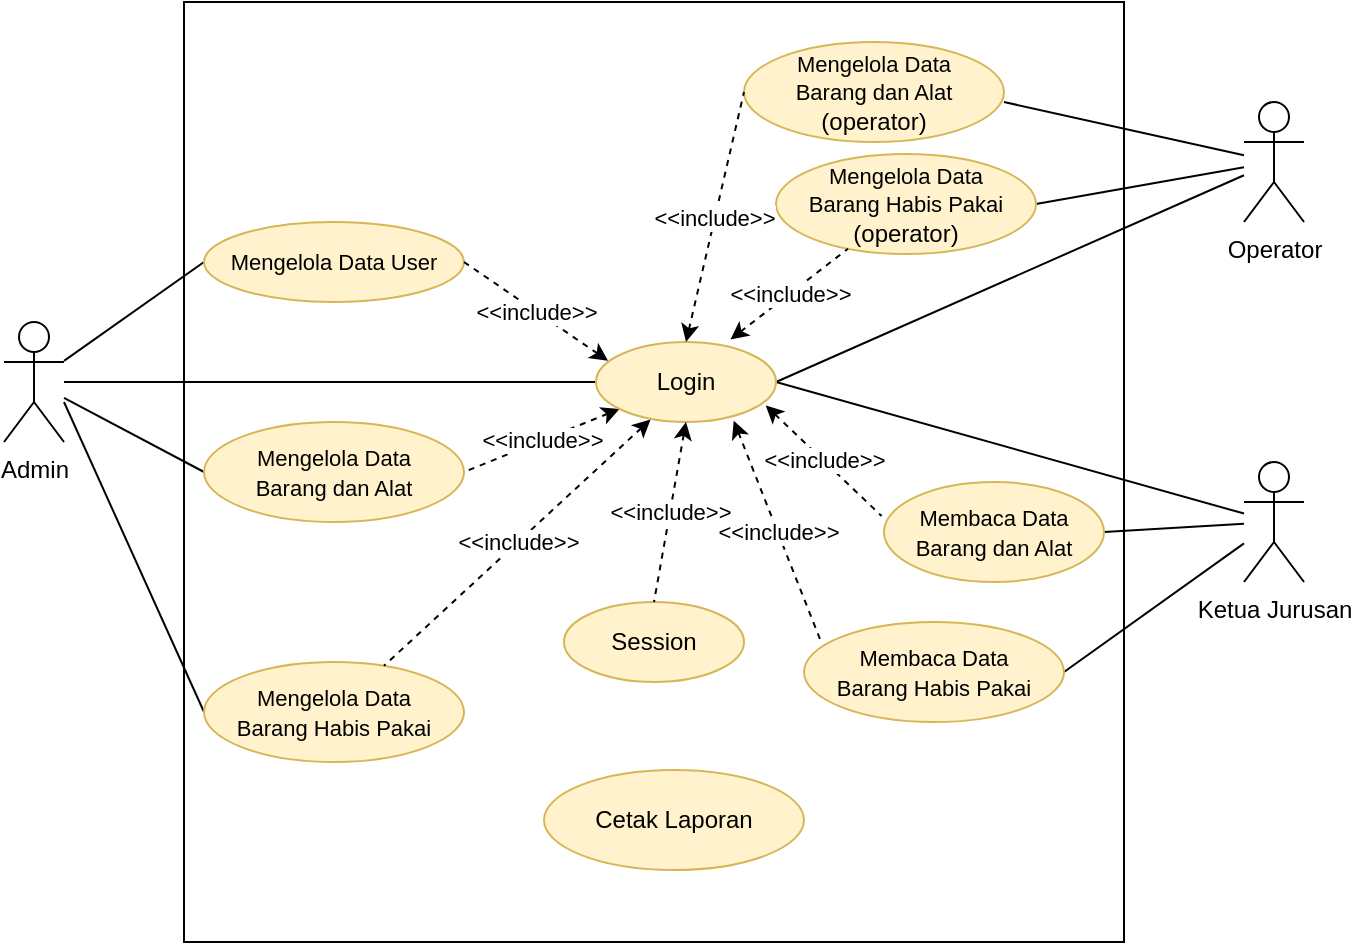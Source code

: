 <mxfile version="20.8.11" type="github">
  <diagram name="Page-1" id="fjAUtiY4fOaBmuUqwm-S">
    <mxGraphModel dx="1035" dy="553" grid="1" gridSize="10" guides="1" tooltips="1" connect="1" arrows="1" fold="1" page="1" pageScale="1" pageWidth="1169" pageHeight="827" math="0" shadow="0">
      <root>
        <mxCell id="0" />
        <mxCell id="1" parent="0" />
        <mxCell id="YqDw1BRd7cmpl0hkqm-_-27" style="edgeStyle=none;rounded=0;orthogonalLoop=1;jettySize=auto;html=1;entryX=0;entryY=0.5;entryDx=0;entryDy=0;fontSize=11;endArrow=none;endFill=0;" edge="1" parent="1" source="YqDw1BRd7cmpl0hkqm-_-1" target="YqDw1BRd7cmpl0hkqm-_-6">
          <mxGeometry relative="1" as="geometry" />
        </mxCell>
        <mxCell id="YqDw1BRd7cmpl0hkqm-_-28" style="edgeStyle=none;rounded=0;orthogonalLoop=1;jettySize=auto;html=1;entryX=0;entryY=0.5;entryDx=0;entryDy=0;fontSize=11;endArrow=none;endFill=0;" edge="1" parent="1" source="YqDw1BRd7cmpl0hkqm-_-1" target="YqDw1BRd7cmpl0hkqm-_-8">
          <mxGeometry relative="1" as="geometry" />
        </mxCell>
        <mxCell id="YqDw1BRd7cmpl0hkqm-_-29" style="edgeStyle=none;rounded=0;orthogonalLoop=1;jettySize=auto;html=1;entryX=0;entryY=0.5;entryDx=0;entryDy=0;fontSize=11;endArrow=none;endFill=0;" edge="1" parent="1" target="YqDw1BRd7cmpl0hkqm-_-13">
          <mxGeometry relative="1" as="geometry">
            <mxPoint x="100" y="230" as="sourcePoint" />
          </mxGeometry>
        </mxCell>
        <mxCell id="YqDw1BRd7cmpl0hkqm-_-30" style="edgeStyle=none;rounded=0;orthogonalLoop=1;jettySize=auto;html=1;entryX=0;entryY=0.5;entryDx=0;entryDy=0;fontSize=11;endArrow=none;endFill=0;" edge="1" parent="1" source="YqDw1BRd7cmpl0hkqm-_-1" target="YqDw1BRd7cmpl0hkqm-_-5">
          <mxGeometry relative="1" as="geometry" />
        </mxCell>
        <mxCell id="YqDw1BRd7cmpl0hkqm-_-1" value="Admin" style="shape=umlActor;verticalLabelPosition=bottom;verticalAlign=top;html=1;outlineConnect=0;" vertex="1" parent="1">
          <mxGeometry x="70" y="190" width="30" height="60" as="geometry" />
        </mxCell>
        <mxCell id="YqDw1BRd7cmpl0hkqm-_-24" style="edgeStyle=none;rounded=0;orthogonalLoop=1;jettySize=auto;html=1;entryX=1;entryY=0.5;entryDx=0;entryDy=0;fontSize=11;endArrow=none;endFill=0;" edge="1" parent="1" source="YqDw1BRd7cmpl0hkqm-_-2" target="YqDw1BRd7cmpl0hkqm-_-22">
          <mxGeometry relative="1" as="geometry" />
        </mxCell>
        <mxCell id="YqDw1BRd7cmpl0hkqm-_-26" style="edgeStyle=none;rounded=0;orthogonalLoop=1;jettySize=auto;html=1;entryX=1;entryY=0.5;entryDx=0;entryDy=0;fontSize=11;endArrow=none;endFill=0;" edge="1" parent="1" source="YqDw1BRd7cmpl0hkqm-_-2" target="YqDw1BRd7cmpl0hkqm-_-23">
          <mxGeometry relative="1" as="geometry" />
        </mxCell>
        <mxCell id="YqDw1BRd7cmpl0hkqm-_-31" style="edgeStyle=none;rounded=0;orthogonalLoop=1;jettySize=auto;html=1;fontSize=11;endArrow=none;endFill=0;entryX=1;entryY=0.5;entryDx=0;entryDy=0;" edge="1" parent="1" source="YqDw1BRd7cmpl0hkqm-_-2" target="YqDw1BRd7cmpl0hkqm-_-5">
          <mxGeometry relative="1" as="geometry" />
        </mxCell>
        <mxCell id="YqDw1BRd7cmpl0hkqm-_-2" value="Ketua Jurusan" style="shape=umlActor;verticalLabelPosition=bottom;verticalAlign=top;html=1;outlineConnect=0;" vertex="1" parent="1">
          <mxGeometry x="690" y="260" width="30" height="60" as="geometry" />
        </mxCell>
        <mxCell id="YqDw1BRd7cmpl0hkqm-_-17" value="" style="whiteSpace=wrap;html=1;fontSize=11;fillColor=none;strokeColor=default;aspect=fixed;movable=0;resizable=0;rotatable=0;deletable=0;editable=0;connectable=0;" vertex="1" parent="1">
          <mxGeometry x="160" y="30" width="470" height="470" as="geometry" />
        </mxCell>
        <mxCell id="YqDw1BRd7cmpl0hkqm-_-32" style="edgeStyle=none;rounded=0;orthogonalLoop=1;jettySize=auto;html=1;entryX=1;entryY=0.5;entryDx=0;entryDy=0;fontSize=11;endArrow=none;endFill=0;" edge="1" parent="1" source="YqDw1BRd7cmpl0hkqm-_-3" target="YqDw1BRd7cmpl0hkqm-_-5">
          <mxGeometry relative="1" as="geometry" />
        </mxCell>
        <mxCell id="YqDw1BRd7cmpl0hkqm-_-36" style="edgeStyle=none;rounded=0;orthogonalLoop=1;jettySize=auto;html=1;fontSize=11;endArrow=none;endFill=0;" edge="1" parent="1" source="YqDw1BRd7cmpl0hkqm-_-3">
          <mxGeometry relative="1" as="geometry">
            <mxPoint x="570" y="80" as="targetPoint" />
          </mxGeometry>
        </mxCell>
        <mxCell id="YqDw1BRd7cmpl0hkqm-_-37" style="edgeStyle=none;rounded=0;orthogonalLoop=1;jettySize=auto;html=1;entryX=1;entryY=0.5;entryDx=0;entryDy=0;fontSize=11;endArrow=none;endFill=0;" edge="1" parent="1" source="YqDw1BRd7cmpl0hkqm-_-3" target="YqDw1BRd7cmpl0hkqm-_-35">
          <mxGeometry relative="1" as="geometry" />
        </mxCell>
        <mxCell id="YqDw1BRd7cmpl0hkqm-_-3" value="Operator" style="shape=umlActor;verticalLabelPosition=bottom;verticalAlign=top;html=1;outlineConnect=0;" vertex="1" parent="1">
          <mxGeometry x="690" y="80" width="30" height="60" as="geometry" />
        </mxCell>
        <mxCell id="YqDw1BRd7cmpl0hkqm-_-42" value="&amp;lt;&amp;lt;include&amp;gt;&amp;gt;" style="edgeStyle=none;rounded=0;orthogonalLoop=1;jettySize=auto;html=1;entryX=1;entryY=0.5;entryDx=0;entryDy=0;fontSize=11;endArrow=none;endFill=0;dashed=1;startArrow=classic;startFill=1;" edge="1" parent="1" source="YqDw1BRd7cmpl0hkqm-_-5" target="YqDw1BRd7cmpl0hkqm-_-8">
          <mxGeometry relative="1" as="geometry" />
        </mxCell>
        <mxCell id="YqDw1BRd7cmpl0hkqm-_-5" value="Login" style="ellipse;whiteSpace=wrap;html=1;fillColor=#fff2cc;strokeColor=#d6b656;" vertex="1" parent="1">
          <mxGeometry x="366" y="200" width="90" height="40" as="geometry" />
        </mxCell>
        <mxCell id="YqDw1BRd7cmpl0hkqm-_-6" value="&lt;font style=&quot;font-size: 11px;&quot;&gt;Mengelola Data User&lt;/font&gt;" style="ellipse;whiteSpace=wrap;html=1;fillColor=#fff2cc;strokeColor=#d6b656;" vertex="1" parent="1">
          <mxGeometry x="170" y="140" width="130" height="40" as="geometry" />
        </mxCell>
        <mxCell id="YqDw1BRd7cmpl0hkqm-_-8" value="&lt;div&gt;&lt;font style=&quot;font-size: 11px;&quot;&gt;Mengelola Data &lt;br&gt;&lt;/font&gt;&lt;/div&gt;&lt;div&gt;&lt;font style=&quot;font-size: 11px;&quot;&gt;Barang dan Alat&lt;/font&gt;&lt;/div&gt;" style="ellipse;whiteSpace=wrap;html=1;fillColor=#fff2cc;strokeColor=#d6b656;" vertex="1" parent="1">
          <mxGeometry x="170" y="240" width="130" height="50" as="geometry" />
        </mxCell>
        <mxCell id="YqDw1BRd7cmpl0hkqm-_-13" value="&lt;div&gt;&lt;font style=&quot;font-size: 11px;&quot;&gt;Mengelola Data &lt;br&gt;&lt;/font&gt;&lt;/div&gt;&lt;div&gt;&lt;font style=&quot;font-size: 11px;&quot;&gt;Barang Habis Pakai&lt;/font&gt;&lt;/div&gt;" style="ellipse;whiteSpace=wrap;html=1;fillColor=#fff2cc;strokeColor=#d6b656;" vertex="1" parent="1">
          <mxGeometry x="170" y="360" width="130" height="50" as="geometry" />
        </mxCell>
        <mxCell id="YqDw1BRd7cmpl0hkqm-_-22" value="&lt;div&gt;&lt;font style=&quot;font-size: 11px;&quot;&gt;Membaca Data &lt;br&gt;&lt;/font&gt;&lt;/div&gt;&lt;div&gt;&lt;font style=&quot;font-size: 11px;&quot;&gt;Barang dan Alat&lt;/font&gt;&lt;/div&gt;" style="ellipse;whiteSpace=wrap;html=1;fillColor=#fff2cc;strokeColor=#d6b656;" vertex="1" parent="1">
          <mxGeometry x="510" y="270" width="110" height="50" as="geometry" />
        </mxCell>
        <mxCell id="YqDw1BRd7cmpl0hkqm-_-23" value="&lt;div&gt;&lt;font style=&quot;font-size: 11px;&quot;&gt;Membaca Data &lt;br&gt;&lt;/font&gt;&lt;/div&gt;&lt;div&gt;&lt;font style=&quot;font-size: 11px;&quot;&gt;Barang Habis Pakai&lt;br&gt;&lt;/font&gt;&lt;/div&gt;" style="ellipse;whiteSpace=wrap;html=1;fillColor=#fff2cc;strokeColor=#d6b656;" vertex="1" parent="1">
          <mxGeometry x="470" y="340" width="130" height="50" as="geometry" />
        </mxCell>
        <mxCell id="YqDw1BRd7cmpl0hkqm-_-34" value="&lt;div&gt;&lt;font style=&quot;font-size: 11px;&quot;&gt;Mengelola Data &lt;br&gt;&lt;/font&gt;&lt;/div&gt;&lt;div&gt;&lt;font style=&quot;font-size: 11px;&quot;&gt;Barang dan Alat&lt;/font&gt; (operator)&lt;br&gt;&lt;/div&gt;" style="ellipse;whiteSpace=wrap;html=1;fillColor=#fff2cc;strokeColor=#d6b656;" vertex="1" parent="1">
          <mxGeometry x="440" y="50" width="130" height="50" as="geometry" />
        </mxCell>
        <mxCell id="YqDw1BRd7cmpl0hkqm-_-35" value="&lt;div&gt;&lt;font style=&quot;font-size: 11px;&quot;&gt;Mengelola Data &lt;br&gt;&lt;/font&gt;&lt;/div&gt;&lt;div&gt;&lt;font style=&quot;font-size: 11px;&quot;&gt;Barang Habis Pakai&lt;/font&gt; (operator)&lt;br&gt;&lt;/div&gt;" style="ellipse;whiteSpace=wrap;html=1;fillColor=#fff2cc;strokeColor=#d6b656;" vertex="1" parent="1">
          <mxGeometry x="456" y="106" width="130" height="50" as="geometry" />
        </mxCell>
        <mxCell id="YqDw1BRd7cmpl0hkqm-_-38" value="Cetak Laporan" style="ellipse;whiteSpace=wrap;html=1;fillColor=#fff2cc;strokeColor=#d6b656;" vertex="1" parent="1">
          <mxGeometry x="340" y="414" width="130" height="50" as="geometry" />
        </mxCell>
        <mxCell id="YqDw1BRd7cmpl0hkqm-_-40" value="Session" style="ellipse;whiteSpace=wrap;html=1;fillColor=#fff2cc;strokeColor=#d6b656;" vertex="1" parent="1">
          <mxGeometry x="350" y="330" width="90" height="40" as="geometry" />
        </mxCell>
        <mxCell id="YqDw1BRd7cmpl0hkqm-_-43" value="&amp;lt;&amp;lt;include&amp;gt;&amp;gt;" style="edgeStyle=none;rounded=0;orthogonalLoop=1;jettySize=auto;html=1;entryX=1;entryY=0.5;entryDx=0;entryDy=0;fontSize=11;endArrow=none;endFill=0;dashed=1;exitX=0.067;exitY=0.234;exitDx=0;exitDy=0;startArrow=classic;startFill=1;exitPerimeter=0;" edge="1" parent="1" source="YqDw1BRd7cmpl0hkqm-_-5" target="YqDw1BRd7cmpl0hkqm-_-6">
          <mxGeometry relative="1" as="geometry">
            <mxPoint x="386.724" y="228.276" as="sourcePoint" />
            <mxPoint x="330" y="285" as="targetPoint" />
          </mxGeometry>
        </mxCell>
        <mxCell id="YqDw1BRd7cmpl0hkqm-_-44" value="&amp;lt;&amp;lt;include&amp;gt;&amp;gt;" style="edgeStyle=none;rounded=0;orthogonalLoop=1;jettySize=auto;html=1;fontSize=11;endArrow=none;endFill=0;dashed=1;exitX=0.303;exitY=0.969;exitDx=0;exitDy=0;startArrow=classic;startFill=1;exitPerimeter=0;" edge="1" parent="1" source="YqDw1BRd7cmpl0hkqm-_-5" target="YqDw1BRd7cmpl0hkqm-_-13">
          <mxGeometry relative="1" as="geometry">
            <mxPoint x="396.724" y="238.276" as="sourcePoint" />
            <mxPoint x="340" y="295" as="targetPoint" />
          </mxGeometry>
        </mxCell>
        <mxCell id="YqDw1BRd7cmpl0hkqm-_-45" value="&amp;lt;&amp;lt;include&amp;gt;&amp;gt;" style="edgeStyle=none;rounded=0;orthogonalLoop=1;jettySize=auto;html=1;entryX=0;entryY=0.5;entryDx=0;entryDy=0;fontSize=11;endArrow=none;endFill=0;dashed=1;exitX=0.5;exitY=0;exitDx=0;exitDy=0;startArrow=classic;startFill=1;" edge="1" parent="1" source="YqDw1BRd7cmpl0hkqm-_-5" target="YqDw1BRd7cmpl0hkqm-_-34">
          <mxGeometry relative="1" as="geometry">
            <mxPoint x="406.724" y="248.276" as="sourcePoint" />
            <mxPoint x="350" y="305" as="targetPoint" />
          </mxGeometry>
        </mxCell>
        <mxCell id="YqDw1BRd7cmpl0hkqm-_-46" value="&amp;lt;&amp;lt;include&amp;gt;&amp;gt;" style="edgeStyle=none;rounded=0;orthogonalLoop=1;jettySize=auto;html=1;fontSize=11;endArrow=none;endFill=0;dashed=1;exitX=0.747;exitY=-0.031;exitDx=0;exitDy=0;exitPerimeter=0;startArrow=classic;startFill=1;" edge="1" parent="1" source="YqDw1BRd7cmpl0hkqm-_-5" target="YqDw1BRd7cmpl0hkqm-_-35">
          <mxGeometry relative="1" as="geometry">
            <mxPoint x="416.724" y="258.276" as="sourcePoint" />
            <mxPoint x="360" y="315" as="targetPoint" />
          </mxGeometry>
        </mxCell>
        <mxCell id="YqDw1BRd7cmpl0hkqm-_-47" value="&amp;lt;&amp;lt;include&amp;gt;&amp;gt;" style="edgeStyle=none;rounded=0;orthogonalLoop=1;jettySize=auto;html=1;entryX=-0.011;entryY=0.34;entryDx=0;entryDy=0;fontSize=11;endArrow=none;endFill=0;dashed=1;entryPerimeter=0;exitX=0.943;exitY=0.793;exitDx=0;exitDy=0;exitPerimeter=0;startArrow=classic;startFill=1;" edge="1" parent="1" source="YqDw1BRd7cmpl0hkqm-_-5" target="YqDw1BRd7cmpl0hkqm-_-22">
          <mxGeometry relative="1" as="geometry">
            <mxPoint x="426.724" y="268.276" as="sourcePoint" />
            <mxPoint x="370" y="325" as="targetPoint" />
          </mxGeometry>
        </mxCell>
        <mxCell id="YqDw1BRd7cmpl0hkqm-_-48" value="&amp;lt;&amp;lt;include&amp;gt;&amp;gt;" style="edgeStyle=none;rounded=0;orthogonalLoop=1;jettySize=auto;html=1;entryX=0.066;entryY=0.201;entryDx=0;entryDy=0;fontSize=11;endArrow=none;endFill=0;dashed=1;entryPerimeter=0;startArrow=classic;startFill=1;exitX=0.765;exitY=0.983;exitDx=0;exitDy=0;exitPerimeter=0;" edge="1" parent="1" source="YqDw1BRd7cmpl0hkqm-_-5" target="YqDw1BRd7cmpl0hkqm-_-23">
          <mxGeometry relative="1" as="geometry">
            <mxPoint x="440" y="220" as="sourcePoint" />
            <mxPoint x="380" y="335" as="targetPoint" />
          </mxGeometry>
        </mxCell>
        <mxCell id="YqDw1BRd7cmpl0hkqm-_-49" value="&amp;lt;&amp;lt;include&amp;gt;&amp;gt;" style="edgeStyle=none;rounded=0;orthogonalLoop=1;jettySize=auto;html=1;fontSize=11;endArrow=none;endFill=0;dashed=1;exitX=0.5;exitY=1;exitDx=0;exitDy=0;entryX=0.5;entryY=0;entryDx=0;entryDy=0;startArrow=classic;startFill=1;" edge="1" parent="1" source="YqDw1BRd7cmpl0hkqm-_-5" target="YqDw1BRd7cmpl0hkqm-_-40">
          <mxGeometry relative="1" as="geometry">
            <mxPoint x="421" y="250" as="sourcePoint" />
            <mxPoint x="295.142" y="342.85" as="targetPoint" />
          </mxGeometry>
        </mxCell>
      </root>
    </mxGraphModel>
  </diagram>
</mxfile>
